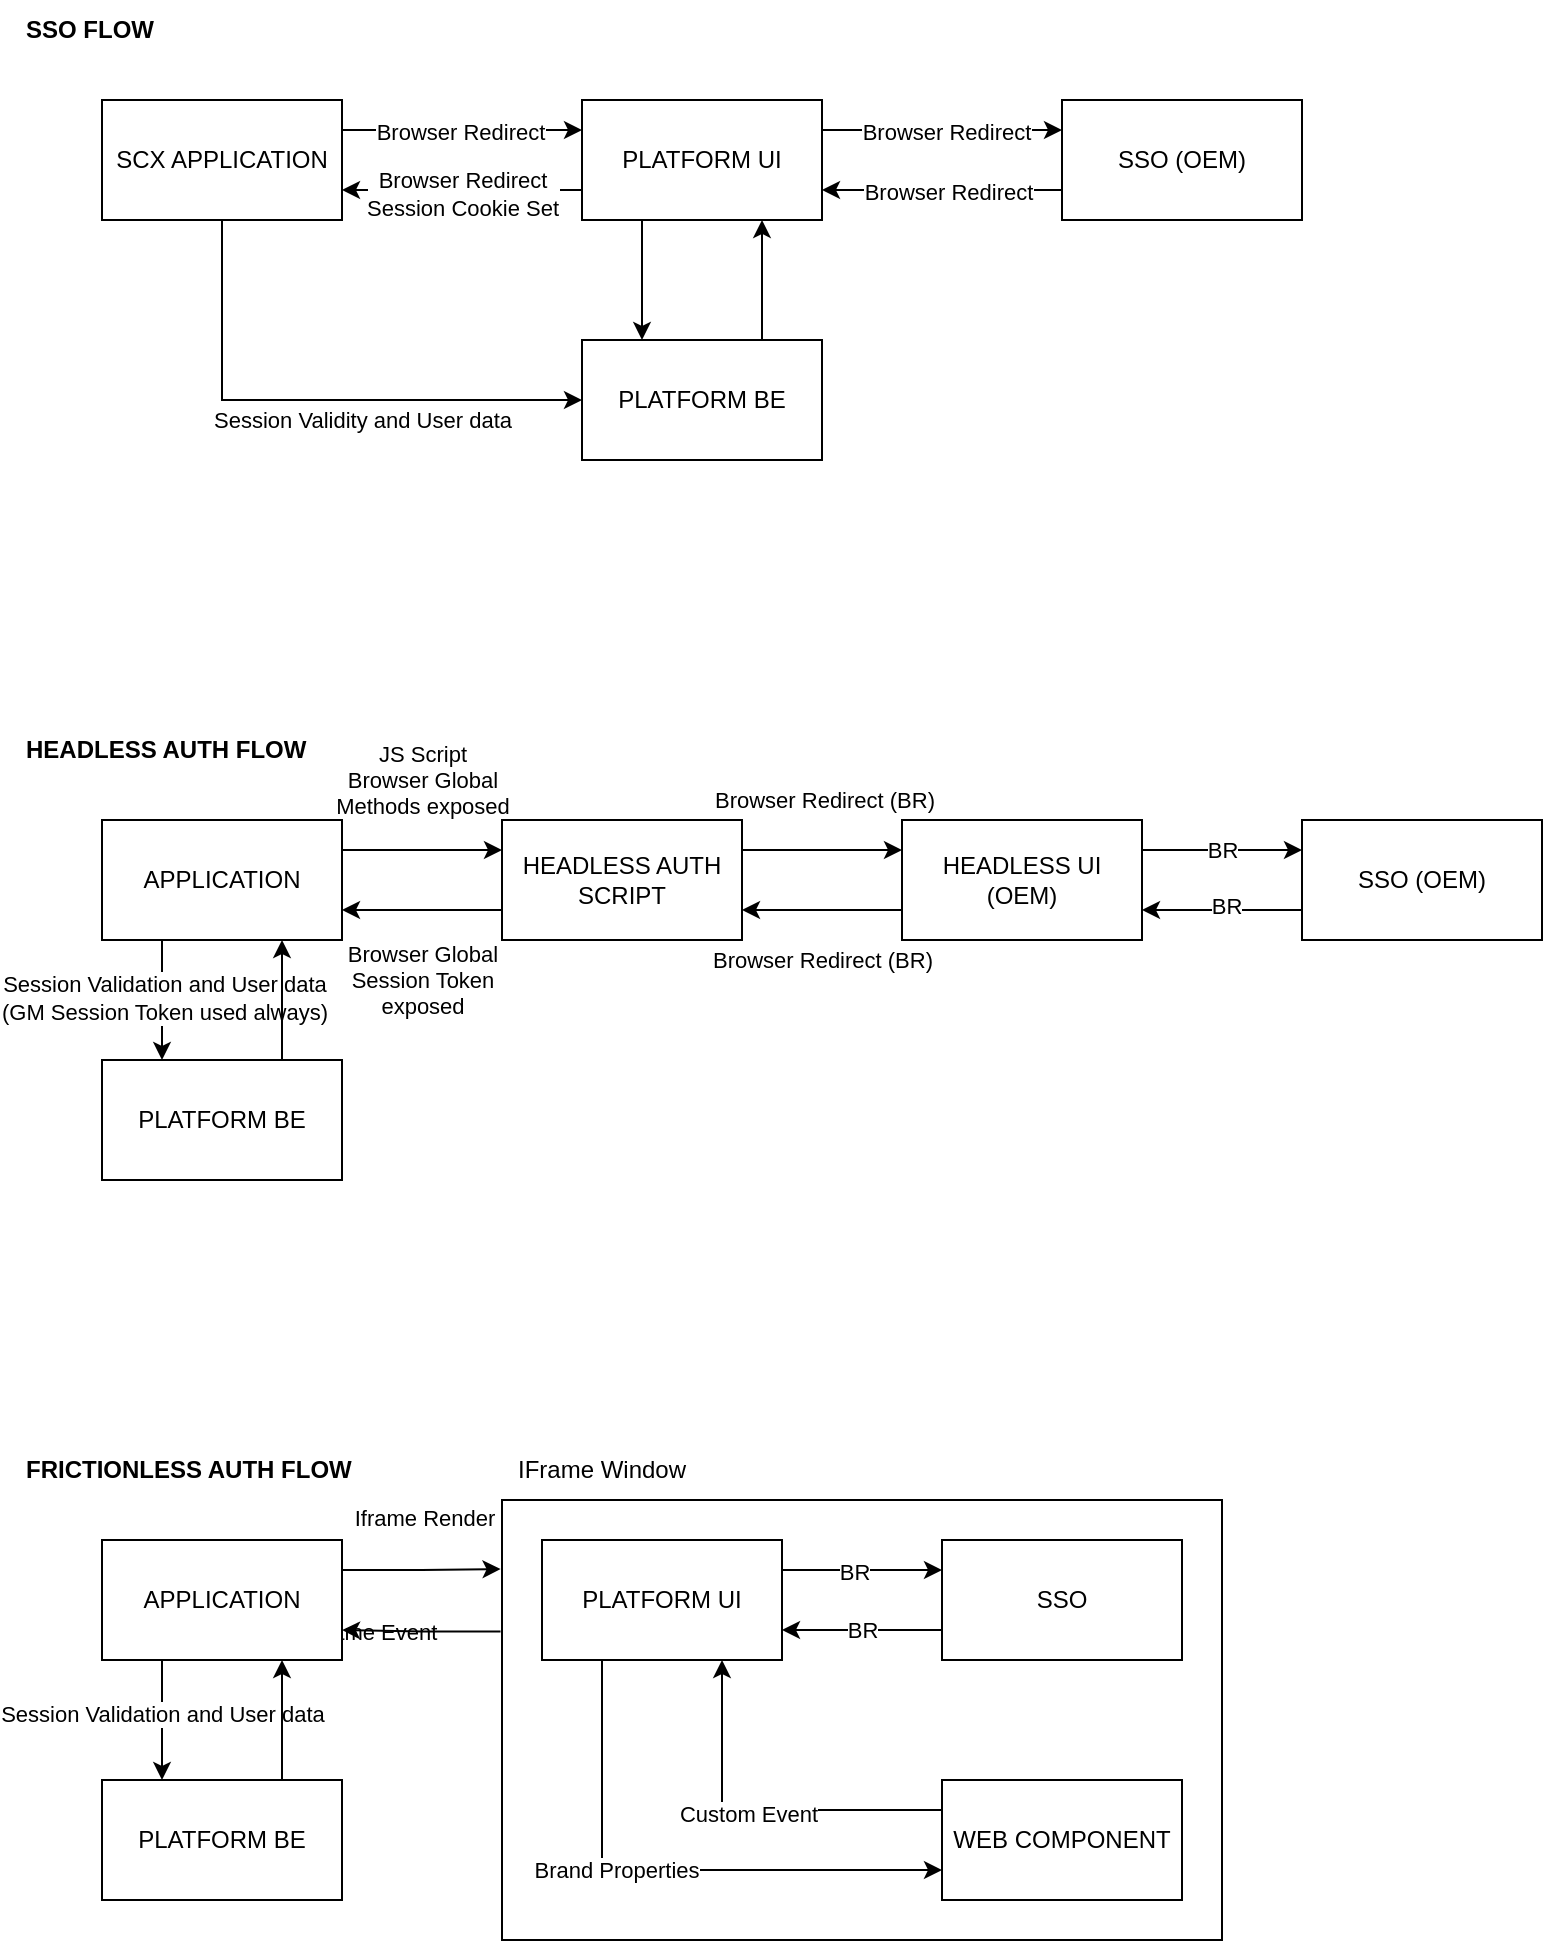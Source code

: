 <mxfile version="26.0.4">
  <diagram name="Page-1" id="zh-ue7jq0njNvM7SgId8">
    <mxGraphModel dx="1306" dy="752" grid="1" gridSize="10" guides="1" tooltips="1" connect="1" arrows="1" fold="1" page="1" pageScale="1" pageWidth="827" pageHeight="1169" math="0" shadow="0">
      <root>
        <mxCell id="0" />
        <mxCell id="1" parent="0" />
        <mxCell id="dxm453ijZddF8geAhk6w-43" value="" style="rounded=0;whiteSpace=wrap;html=1;fillColor=none;" parent="1" vertex="1">
          <mxGeometry x="280" y="790" width="360" height="220" as="geometry" />
        </mxCell>
        <mxCell id="dxm453ijZddF8geAhk6w-47" value="Iframe Event" style="edgeStyle=orthogonalEdgeStyle;rounded=0;orthogonalLoop=1;jettySize=auto;html=1;entryX=1;entryY=0.75;entryDx=0;entryDy=0;exitX=-0.002;exitY=0.299;exitDx=0;exitDy=0;exitPerimeter=0;labelBackgroundColor=none;" parent="1" source="dxm453ijZddF8geAhk6w-43" target="dxm453ijZddF8geAhk6w-39" edge="1">
          <mxGeometry x="-0.02" y="-24" relative="1" as="geometry">
            <mxPoint x="-24" y="24" as="offset" />
          </mxGeometry>
        </mxCell>
        <mxCell id="dxm453ijZddF8geAhk6w-4" style="edgeStyle=orthogonalEdgeStyle;rounded=0;orthogonalLoop=1;jettySize=auto;html=1;exitX=1;exitY=0.25;exitDx=0;exitDy=0;entryX=0;entryY=0.25;entryDx=0;entryDy=0;" parent="1" source="dxm453ijZddF8geAhk6w-1" target="dxm453ijZddF8geAhk6w-2" edge="1">
          <mxGeometry relative="1" as="geometry">
            <mxPoint x="310" y="120" as="targetPoint" />
          </mxGeometry>
        </mxCell>
        <mxCell id="dxm453ijZddF8geAhk6w-56" value="Browser Redirect" style="edgeLabel;html=1;align=center;verticalAlign=middle;resizable=0;points=[];" parent="dxm453ijZddF8geAhk6w-4" vertex="1" connectable="0">
          <mxGeometry x="-0.022" y="-1" relative="1" as="geometry">
            <mxPoint as="offset" />
          </mxGeometry>
        </mxCell>
        <mxCell id="dxm453ijZddF8geAhk6w-11" style="edgeStyle=orthogonalEdgeStyle;rounded=0;orthogonalLoop=1;jettySize=auto;html=1;entryX=0;entryY=0.5;entryDx=0;entryDy=0;exitX=0.5;exitY=1;exitDx=0;exitDy=0;" parent="1" source="dxm453ijZddF8geAhk6w-1" target="dxm453ijZddF8geAhk6w-8" edge="1">
          <mxGeometry relative="1" as="geometry" />
        </mxCell>
        <mxCell id="dxm453ijZddF8geAhk6w-60" value="Session Validity and User data" style="edgeLabel;html=1;align=center;verticalAlign=middle;resizable=0;points=[];" parent="dxm453ijZddF8geAhk6w-11" vertex="1" connectable="0">
          <mxGeometry x="-0.133" y="-2" relative="1" as="geometry">
            <mxPoint x="43" y="8" as="offset" />
          </mxGeometry>
        </mxCell>
        <mxCell id="dxm453ijZddF8geAhk6w-1" value="SCX APPLICATION" style="rounded=0;whiteSpace=wrap;html=1;" parent="1" vertex="1">
          <mxGeometry x="80" y="90" width="120" height="60" as="geometry" />
        </mxCell>
        <mxCell id="dxm453ijZddF8geAhk6w-5" style="edgeStyle=orthogonalEdgeStyle;rounded=0;orthogonalLoop=1;jettySize=auto;html=1;entryX=1;entryY=0.75;entryDx=0;entryDy=0;exitX=0;exitY=0.75;exitDx=0;exitDy=0;" parent="1" source="dxm453ijZddF8geAhk6w-2" target="dxm453ijZddF8geAhk6w-1" edge="1">
          <mxGeometry relative="1" as="geometry" />
        </mxCell>
        <mxCell id="dxm453ijZddF8geAhk6w-57" value="Browser Redirect&lt;br&gt;Session Cookie Set" style="edgeLabel;html=1;align=center;verticalAlign=middle;resizable=0;points=[];" parent="dxm453ijZddF8geAhk6w-5" vertex="1" connectable="0">
          <mxGeometry x="0.004" y="2" relative="1" as="geometry">
            <mxPoint as="offset" />
          </mxGeometry>
        </mxCell>
        <mxCell id="dxm453ijZddF8geAhk6w-6" style="edgeStyle=orthogonalEdgeStyle;rounded=0;orthogonalLoop=1;jettySize=auto;html=1;entryX=0;entryY=0.25;entryDx=0;entryDy=0;exitX=1;exitY=0.25;exitDx=0;exitDy=0;" parent="1" source="dxm453ijZddF8geAhk6w-2" target="dxm453ijZddF8geAhk6w-3" edge="1">
          <mxGeometry relative="1" as="geometry" />
        </mxCell>
        <mxCell id="dxm453ijZddF8geAhk6w-58" value="Browser Redirect" style="edgeLabel;html=1;align=center;verticalAlign=middle;resizable=0;points=[];" parent="dxm453ijZddF8geAhk6w-6" vertex="1" connectable="0">
          <mxGeometry x="0.031" y="-1" relative="1" as="geometry">
            <mxPoint as="offset" />
          </mxGeometry>
        </mxCell>
        <mxCell id="dxm453ijZddF8geAhk6w-9" style="edgeStyle=orthogonalEdgeStyle;rounded=0;orthogonalLoop=1;jettySize=auto;html=1;entryX=0.25;entryY=0;entryDx=0;entryDy=0;exitX=0.25;exitY=1;exitDx=0;exitDy=0;" parent="1" source="dxm453ijZddF8geAhk6w-2" target="dxm453ijZddF8geAhk6w-8" edge="1">
          <mxGeometry relative="1" as="geometry" />
        </mxCell>
        <mxCell id="dxm453ijZddF8geAhk6w-2" value="PLATFORM UI" style="rounded=0;whiteSpace=wrap;html=1;" parent="1" vertex="1">
          <mxGeometry x="320" y="90" width="120" height="60" as="geometry" />
        </mxCell>
        <mxCell id="dxm453ijZddF8geAhk6w-7" style="edgeStyle=orthogonalEdgeStyle;rounded=0;orthogonalLoop=1;jettySize=auto;html=1;entryX=1;entryY=0.75;entryDx=0;entryDy=0;exitX=0;exitY=0.75;exitDx=0;exitDy=0;" parent="1" source="dxm453ijZddF8geAhk6w-3" target="dxm453ijZddF8geAhk6w-2" edge="1">
          <mxGeometry relative="1" as="geometry" />
        </mxCell>
        <mxCell id="dxm453ijZddF8geAhk6w-59" value="Browser Redirect" style="edgeLabel;html=1;align=center;verticalAlign=middle;resizable=0;points=[];" parent="dxm453ijZddF8geAhk6w-7" vertex="1" connectable="0">
          <mxGeometry x="-0.048" y="1" relative="1" as="geometry">
            <mxPoint as="offset" />
          </mxGeometry>
        </mxCell>
        <mxCell id="dxm453ijZddF8geAhk6w-3" value="SSO (OEM)" style="rounded=0;whiteSpace=wrap;html=1;" parent="1" vertex="1">
          <mxGeometry x="560" y="90" width="120" height="60" as="geometry" />
        </mxCell>
        <mxCell id="dxm453ijZddF8geAhk6w-10" style="edgeStyle=orthogonalEdgeStyle;rounded=0;orthogonalLoop=1;jettySize=auto;html=1;entryX=0.75;entryY=1;entryDx=0;entryDy=0;exitX=0.75;exitY=0;exitDx=0;exitDy=0;" parent="1" source="dxm453ijZddF8geAhk6w-8" target="dxm453ijZddF8geAhk6w-2" edge="1">
          <mxGeometry relative="1" as="geometry" />
        </mxCell>
        <mxCell id="dxm453ijZddF8geAhk6w-8" value="PLATFORM BE" style="rounded=0;whiteSpace=wrap;html=1;" parent="1" vertex="1">
          <mxGeometry x="320" y="210" width="120" height="60" as="geometry" />
        </mxCell>
        <mxCell id="dxm453ijZddF8geAhk6w-28" style="edgeStyle=orthogonalEdgeStyle;rounded=0;orthogonalLoop=1;jettySize=auto;html=1;entryX=0;entryY=0.25;entryDx=0;entryDy=0;exitX=1;exitY=0.25;exitDx=0;exitDy=0;" parent="1" source="dxm453ijZddF8geAhk6w-14" target="dxm453ijZddF8geAhk6w-23" edge="1">
          <mxGeometry relative="1" as="geometry" />
        </mxCell>
        <mxCell id="dxm453ijZddF8geAhk6w-61" value="JS Script&lt;br&gt;Browser Global&lt;br&gt;Methods exposed" style="edgeLabel;html=1;align=center;verticalAlign=middle;resizable=0;points=[];labelBackgroundColor=none;" parent="dxm453ijZddF8geAhk6w-28" vertex="1" connectable="0">
          <mxGeometry x="-0.007" y="1" relative="1" as="geometry">
            <mxPoint y="-34" as="offset" />
          </mxGeometry>
        </mxCell>
        <mxCell id="dxm453ijZddF8geAhk6w-34" style="edgeStyle=orthogonalEdgeStyle;rounded=0;orthogonalLoop=1;jettySize=auto;html=1;entryX=0.25;entryY=0;entryDx=0;entryDy=0;exitX=0.25;exitY=1;exitDx=0;exitDy=0;" parent="1" source="dxm453ijZddF8geAhk6w-14" target="dxm453ijZddF8geAhk6w-26" edge="1">
          <mxGeometry relative="1" as="geometry" />
        </mxCell>
        <mxCell id="dxm453ijZddF8geAhk6w-66" value="Session Validation and User data&lt;br&gt;(GM Session Token used always)" style="edgeLabel;html=1;align=center;verticalAlign=middle;resizable=0;points=[];" parent="dxm453ijZddF8geAhk6w-34" vertex="1" connectable="0">
          <mxGeometry x="-0.049" y="1" relative="1" as="geometry">
            <mxPoint as="offset" />
          </mxGeometry>
        </mxCell>
        <mxCell id="dxm453ijZddF8geAhk6w-14" value="APPLICATION" style="rounded=0;whiteSpace=wrap;html=1;" parent="1" vertex="1">
          <mxGeometry x="80" y="450" width="120" height="60" as="geometry" />
        </mxCell>
        <mxCell id="dxm453ijZddF8geAhk6w-33" style="edgeStyle=orthogonalEdgeStyle;rounded=0;orthogonalLoop=1;jettySize=auto;html=1;entryX=1;entryY=0.75;entryDx=0;entryDy=0;exitX=0;exitY=0.75;exitDx=0;exitDy=0;" parent="1" source="dxm453ijZddF8geAhk6w-23" target="dxm453ijZddF8geAhk6w-14" edge="1">
          <mxGeometry relative="1" as="geometry" />
        </mxCell>
        <mxCell id="dxm453ijZddF8geAhk6w-67" value="Browser Global&lt;br&gt;Session Token&lt;br&gt;exposed" style="edgeLabel;html=1;align=center;verticalAlign=middle;resizable=0;points=[];" parent="dxm453ijZddF8geAhk6w-33" vertex="1" connectable="0">
          <mxGeometry x="-0.072" y="1" relative="1" as="geometry">
            <mxPoint x="-3" y="34" as="offset" />
          </mxGeometry>
        </mxCell>
        <mxCell id="dxm453ijZddF8geAhk6w-23" value="HEADLESS AUTH SCRIPT" style="rounded=0;whiteSpace=wrap;html=1;" parent="1" vertex="1">
          <mxGeometry x="280" y="450" width="120" height="60" as="geometry" />
        </mxCell>
        <mxCell id="dxm453ijZddF8geAhk6w-30" value="BR" style="edgeStyle=orthogonalEdgeStyle;rounded=0;orthogonalLoop=1;jettySize=auto;html=1;entryX=0;entryY=0.25;entryDx=0;entryDy=0;exitX=1;exitY=0.25;exitDx=0;exitDy=0;" parent="1" source="dxm453ijZddF8geAhk6w-24" target="dxm453ijZddF8geAhk6w-25" edge="1">
          <mxGeometry relative="1" as="geometry" />
        </mxCell>
        <mxCell id="dxm453ijZddF8geAhk6w-32" style="edgeStyle=orthogonalEdgeStyle;rounded=0;orthogonalLoop=1;jettySize=auto;html=1;entryX=1;entryY=0.75;entryDx=0;entryDy=0;exitX=0;exitY=0.75;exitDx=0;exitDy=0;" parent="1" source="dxm453ijZddF8geAhk6w-24" target="dxm453ijZddF8geAhk6w-23" edge="1">
          <mxGeometry relative="1" as="geometry" />
        </mxCell>
        <mxCell id="dxm453ijZddF8geAhk6w-70" value="Browser Redirect (BR)" style="edgeLabel;html=1;align=center;verticalAlign=middle;resizable=0;points=[];" parent="dxm453ijZddF8geAhk6w-32" vertex="1" connectable="0">
          <mxGeometry x="-0.017" y="2" relative="1" as="geometry">
            <mxPoint x="-1" y="23" as="offset" />
          </mxGeometry>
        </mxCell>
        <mxCell id="dxm453ijZddF8geAhk6w-24" value="HEADLESS UI (OEM)" style="rounded=0;whiteSpace=wrap;html=1;" parent="1" vertex="1">
          <mxGeometry x="480" y="450" width="120" height="60" as="geometry" />
        </mxCell>
        <mxCell id="dxm453ijZddF8geAhk6w-31" style="edgeStyle=orthogonalEdgeStyle;rounded=0;orthogonalLoop=1;jettySize=auto;html=1;entryX=1;entryY=0.75;entryDx=0;entryDy=0;exitX=0;exitY=0.75;exitDx=0;exitDy=0;" parent="1" source="dxm453ijZddF8geAhk6w-25" target="dxm453ijZddF8geAhk6w-24" edge="1">
          <mxGeometry relative="1" as="geometry" />
        </mxCell>
        <mxCell id="dxm453ijZddF8geAhk6w-71" value="BR" style="edgeLabel;html=1;align=center;verticalAlign=middle;resizable=0;points=[];" parent="dxm453ijZddF8geAhk6w-31" vertex="1" connectable="0">
          <mxGeometry x="-0.044" y="-2" relative="1" as="geometry">
            <mxPoint as="offset" />
          </mxGeometry>
        </mxCell>
        <mxCell id="dxm453ijZddF8geAhk6w-25" value="SSO (OEM)" style="rounded=0;whiteSpace=wrap;html=1;" parent="1" vertex="1">
          <mxGeometry x="680" y="450" width="120" height="60" as="geometry" />
        </mxCell>
        <mxCell id="dxm453ijZddF8geAhk6w-35" style="edgeStyle=orthogonalEdgeStyle;rounded=0;orthogonalLoop=1;jettySize=auto;html=1;entryX=0.75;entryY=1;entryDx=0;entryDy=0;exitX=0.75;exitY=0;exitDx=0;exitDy=0;" parent="1" source="dxm453ijZddF8geAhk6w-26" target="dxm453ijZddF8geAhk6w-14" edge="1">
          <mxGeometry relative="1" as="geometry" />
        </mxCell>
        <mxCell id="dxm453ijZddF8geAhk6w-26" value="PLATFORM BE" style="rounded=0;whiteSpace=wrap;html=1;" parent="1" vertex="1">
          <mxGeometry x="80" y="570" width="120" height="60" as="geometry" />
        </mxCell>
        <mxCell id="dxm453ijZddF8geAhk6w-29" style="edgeStyle=orthogonalEdgeStyle;rounded=0;orthogonalLoop=1;jettySize=auto;html=1;entryX=0;entryY=0.25;entryDx=0;entryDy=0;exitX=1;exitY=0.25;exitDx=0;exitDy=0;" parent="1" source="dxm453ijZddF8geAhk6w-23" target="dxm453ijZddF8geAhk6w-24" edge="1">
          <mxGeometry relative="1" as="geometry" />
        </mxCell>
        <mxCell id="dxm453ijZddF8geAhk6w-62" value="Browser Redirect (BR)" style="edgeLabel;html=1;align=center;verticalAlign=middle;resizable=0;points=[];labelBackgroundColor=none;" parent="dxm453ijZddF8geAhk6w-29" vertex="1" connectable="0">
          <mxGeometry x="0.02" relative="1" as="geometry">
            <mxPoint y="-25" as="offset" />
          </mxGeometry>
        </mxCell>
        <mxCell id="dxm453ijZddF8geAhk6w-36" value="&lt;b&gt;SSO FLOW&lt;/b&gt;" style="text;html=1;align=left;verticalAlign=middle;whiteSpace=wrap;rounded=0;" parent="1" vertex="1">
          <mxGeometry x="40" y="40" width="160" height="30" as="geometry" />
        </mxCell>
        <mxCell id="dxm453ijZddF8geAhk6w-37" value="&lt;b&gt;HEADLESS AUTH FLOW&lt;/b&gt;" style="text;html=1;align=left;verticalAlign=middle;whiteSpace=wrap;rounded=0;" parent="1" vertex="1">
          <mxGeometry x="40" y="400" width="160" height="30" as="geometry" />
        </mxCell>
        <mxCell id="dxm453ijZddF8geAhk6w-38" value="&lt;b&gt;FRICTIONLESS AUTH FLOW&lt;/b&gt;" style="text;html=1;align=left;verticalAlign=middle;whiteSpace=wrap;rounded=0;" parent="1" vertex="1">
          <mxGeometry x="40" y="760" width="200" height="30" as="geometry" />
        </mxCell>
        <mxCell id="dxm453ijZddF8geAhk6w-48" style="edgeStyle=orthogonalEdgeStyle;rounded=0;orthogonalLoop=1;jettySize=auto;html=1;entryX=0.25;entryY=0;entryDx=0;entryDy=0;exitX=0.25;exitY=1;exitDx=0;exitDy=0;" parent="1" source="dxm453ijZddF8geAhk6w-39" target="dxm453ijZddF8geAhk6w-44" edge="1">
          <mxGeometry relative="1" as="geometry" />
        </mxCell>
        <mxCell id="dxm453ijZddF8geAhk6w-65" value="Session Validation and User data" style="edgeLabel;html=1;align=center;verticalAlign=middle;resizable=0;points=[];" parent="dxm453ijZddF8geAhk6w-48" vertex="1" connectable="0">
          <mxGeometry x="-0.119" relative="1" as="geometry">
            <mxPoint as="offset" />
          </mxGeometry>
        </mxCell>
        <mxCell id="dxm453ijZddF8geAhk6w-39" value="APPLICATION" style="rounded=0;whiteSpace=wrap;html=1;" parent="1" vertex="1">
          <mxGeometry x="80" y="810" width="120" height="60" as="geometry" />
        </mxCell>
        <mxCell id="dxm453ijZddF8geAhk6w-50" style="edgeStyle=orthogonalEdgeStyle;rounded=0;orthogonalLoop=1;jettySize=auto;html=1;entryX=0;entryY=0.25;entryDx=0;entryDy=0;exitX=1;exitY=0.25;exitDx=0;exitDy=0;" parent="1" source="dxm453ijZddF8geAhk6w-40" target="dxm453ijZddF8geAhk6w-41" edge="1">
          <mxGeometry relative="1" as="geometry" />
        </mxCell>
        <mxCell id="7kLIeI12G18AIEx91aUb-1" value="BR" style="edgeLabel;html=1;align=center;verticalAlign=middle;resizable=0;points=[];" parent="dxm453ijZddF8geAhk6w-50" vertex="1" connectable="0">
          <mxGeometry x="-0.094" y="-1" relative="1" as="geometry">
            <mxPoint as="offset" />
          </mxGeometry>
        </mxCell>
        <mxCell id="dxm453ijZddF8geAhk6w-54" style="edgeStyle=orthogonalEdgeStyle;rounded=0;orthogonalLoop=1;jettySize=auto;html=1;entryX=0;entryY=0.75;entryDx=0;entryDy=0;exitX=0.25;exitY=1;exitDx=0;exitDy=0;" parent="1" source="dxm453ijZddF8geAhk6w-40" target="dxm453ijZddF8geAhk6w-42" edge="1">
          <mxGeometry relative="1" as="geometry" />
        </mxCell>
        <mxCell id="7kLIeI12G18AIEx91aUb-3" value="Brand Properties" style="edgeLabel;html=1;align=center;verticalAlign=middle;resizable=0;points=[];" parent="dxm453ijZddF8geAhk6w-54" vertex="1" connectable="0">
          <mxGeometry x="-0.186" relative="1" as="geometry">
            <mxPoint as="offset" />
          </mxGeometry>
        </mxCell>
        <mxCell id="dxm453ijZddF8geAhk6w-40" value="PLATFORM UI" style="rounded=0;whiteSpace=wrap;html=1;" parent="1" vertex="1">
          <mxGeometry x="300" y="810" width="120" height="60" as="geometry" />
        </mxCell>
        <mxCell id="dxm453ijZddF8geAhk6w-53" value="BR" style="edgeStyle=orthogonalEdgeStyle;rounded=0;orthogonalLoop=1;jettySize=auto;html=1;entryX=1;entryY=0.75;entryDx=0;entryDy=0;exitX=0;exitY=0.75;exitDx=0;exitDy=0;" parent="1" source="dxm453ijZddF8geAhk6w-41" target="dxm453ijZddF8geAhk6w-40" edge="1">
          <mxGeometry relative="1" as="geometry" />
        </mxCell>
        <mxCell id="dxm453ijZddF8geAhk6w-41" value="SSO" style="rounded=0;whiteSpace=wrap;html=1;" parent="1" vertex="1">
          <mxGeometry x="500" y="810" width="120" height="60" as="geometry" />
        </mxCell>
        <mxCell id="dxm453ijZddF8geAhk6w-55" style="edgeStyle=orthogonalEdgeStyle;rounded=0;orthogonalLoop=1;jettySize=auto;html=1;entryX=0.75;entryY=1;entryDx=0;entryDy=0;exitX=0;exitY=0.25;exitDx=0;exitDy=0;" parent="1" source="dxm453ijZddF8geAhk6w-42" target="dxm453ijZddF8geAhk6w-40" edge="1">
          <mxGeometry relative="1" as="geometry" />
        </mxCell>
        <mxCell id="7kLIeI12G18AIEx91aUb-2" value="Custom Event" style="edgeLabel;html=1;align=center;verticalAlign=middle;resizable=0;points=[];" parent="dxm453ijZddF8geAhk6w-55" vertex="1" connectable="0">
          <mxGeometry x="0.055" y="2" relative="1" as="geometry">
            <mxPoint as="offset" />
          </mxGeometry>
        </mxCell>
        <mxCell id="dxm453ijZddF8geAhk6w-42" value="WEB COMPONENT" style="rounded=0;whiteSpace=wrap;html=1;" parent="1" vertex="1">
          <mxGeometry x="500" y="930" width="120" height="60" as="geometry" />
        </mxCell>
        <mxCell id="dxm453ijZddF8geAhk6w-49" style="edgeStyle=orthogonalEdgeStyle;rounded=0;orthogonalLoop=1;jettySize=auto;html=1;entryX=0.75;entryY=1;entryDx=0;entryDy=0;exitX=0.75;exitY=0;exitDx=0;exitDy=0;" parent="1" source="dxm453ijZddF8geAhk6w-44" target="dxm453ijZddF8geAhk6w-39" edge="1">
          <mxGeometry relative="1" as="geometry" />
        </mxCell>
        <mxCell id="dxm453ijZddF8geAhk6w-44" value="PLATFORM BE" style="rounded=0;whiteSpace=wrap;html=1;" parent="1" vertex="1">
          <mxGeometry x="80" y="930" width="120" height="60" as="geometry" />
        </mxCell>
        <mxCell id="dxm453ijZddF8geAhk6w-46" style="edgeStyle=orthogonalEdgeStyle;rounded=0;orthogonalLoop=1;jettySize=auto;html=1;entryX=-0.002;entryY=0.157;entryDx=0;entryDy=0;entryPerimeter=0;exitX=1;exitY=0.25;exitDx=0;exitDy=0;" parent="1" source="dxm453ijZddF8geAhk6w-39" target="dxm453ijZddF8geAhk6w-43" edge="1">
          <mxGeometry relative="1" as="geometry" />
        </mxCell>
        <mxCell id="dxm453ijZddF8geAhk6w-64" value="Iframe Render" style="edgeLabel;html=1;align=center;verticalAlign=middle;resizable=0;points=[];" parent="dxm453ijZddF8geAhk6w-46" vertex="1" connectable="0">
          <mxGeometry x="0.007" y="-1" relative="1" as="geometry">
            <mxPoint y="-26" as="offset" />
          </mxGeometry>
        </mxCell>
        <mxCell id="dxm453ijZddF8geAhk6w-63" value="IFrame Window" style="text;html=1;align=center;verticalAlign=middle;whiteSpace=wrap;rounded=0;" parent="1" vertex="1">
          <mxGeometry x="280" y="760" width="100" height="30" as="geometry" />
        </mxCell>
      </root>
    </mxGraphModel>
  </diagram>
</mxfile>
